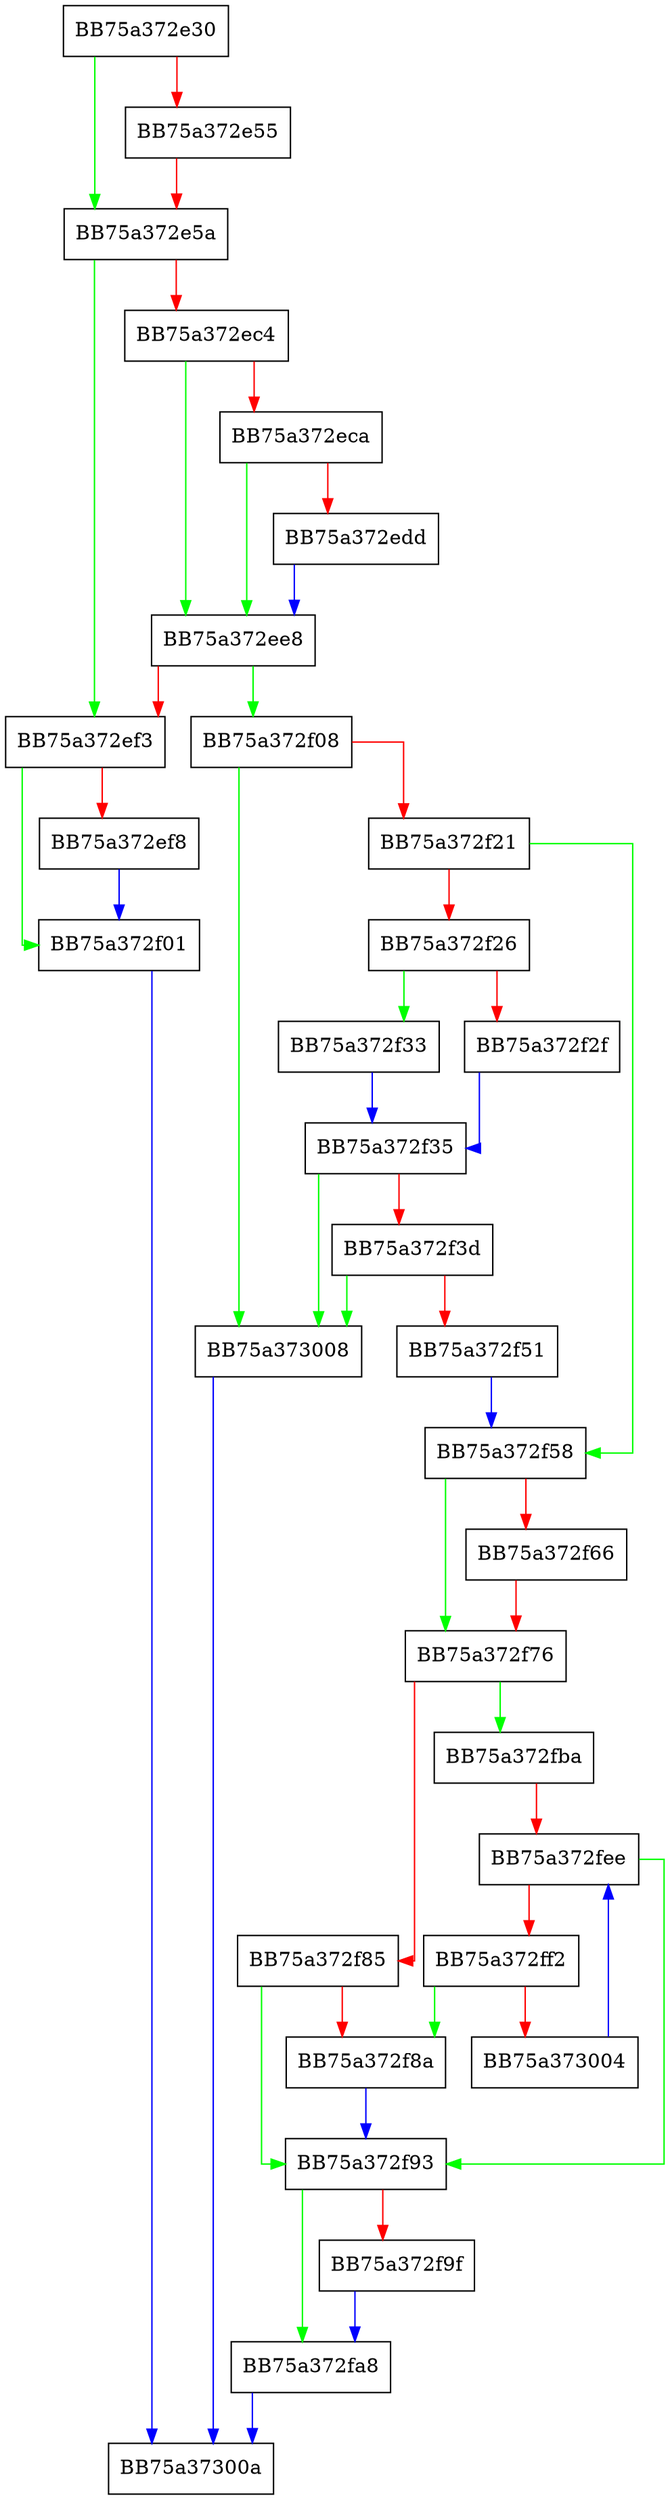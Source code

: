 digraph init_threat_entry {
  node [shape="box"];
  graph [splines=ortho];
  BB75a372e30 -> BB75a372e5a [color="green"];
  BB75a372e30 -> BB75a372e55 [color="red"];
  BB75a372e55 -> BB75a372e5a [color="red"];
  BB75a372e5a -> BB75a372ef3 [color="green"];
  BB75a372e5a -> BB75a372ec4 [color="red"];
  BB75a372ec4 -> BB75a372ee8 [color="green"];
  BB75a372ec4 -> BB75a372eca [color="red"];
  BB75a372eca -> BB75a372ee8 [color="green"];
  BB75a372eca -> BB75a372edd [color="red"];
  BB75a372edd -> BB75a372ee8 [color="blue"];
  BB75a372ee8 -> BB75a372f08 [color="green"];
  BB75a372ee8 -> BB75a372ef3 [color="red"];
  BB75a372ef3 -> BB75a372f01 [color="green"];
  BB75a372ef3 -> BB75a372ef8 [color="red"];
  BB75a372ef8 -> BB75a372f01 [color="blue"];
  BB75a372f01 -> BB75a37300a [color="blue"];
  BB75a372f08 -> BB75a373008 [color="green"];
  BB75a372f08 -> BB75a372f21 [color="red"];
  BB75a372f21 -> BB75a372f58 [color="green"];
  BB75a372f21 -> BB75a372f26 [color="red"];
  BB75a372f26 -> BB75a372f33 [color="green"];
  BB75a372f26 -> BB75a372f2f [color="red"];
  BB75a372f2f -> BB75a372f35 [color="blue"];
  BB75a372f33 -> BB75a372f35 [color="blue"];
  BB75a372f35 -> BB75a373008 [color="green"];
  BB75a372f35 -> BB75a372f3d [color="red"];
  BB75a372f3d -> BB75a373008 [color="green"];
  BB75a372f3d -> BB75a372f51 [color="red"];
  BB75a372f51 -> BB75a372f58 [color="blue"];
  BB75a372f58 -> BB75a372f76 [color="green"];
  BB75a372f58 -> BB75a372f66 [color="red"];
  BB75a372f66 -> BB75a372f76 [color="red"];
  BB75a372f76 -> BB75a372fba [color="green"];
  BB75a372f76 -> BB75a372f85 [color="red"];
  BB75a372f85 -> BB75a372f93 [color="green"];
  BB75a372f85 -> BB75a372f8a [color="red"];
  BB75a372f8a -> BB75a372f93 [color="blue"];
  BB75a372f93 -> BB75a372fa8 [color="green"];
  BB75a372f93 -> BB75a372f9f [color="red"];
  BB75a372f9f -> BB75a372fa8 [color="blue"];
  BB75a372fa8 -> BB75a37300a [color="blue"];
  BB75a372fba -> BB75a372fee [color="red"];
  BB75a372fee -> BB75a372f93 [color="green"];
  BB75a372fee -> BB75a372ff2 [color="red"];
  BB75a372ff2 -> BB75a372f8a [color="green"];
  BB75a372ff2 -> BB75a373004 [color="red"];
  BB75a373004 -> BB75a372fee [color="blue"];
  BB75a373008 -> BB75a37300a [color="blue"];
}